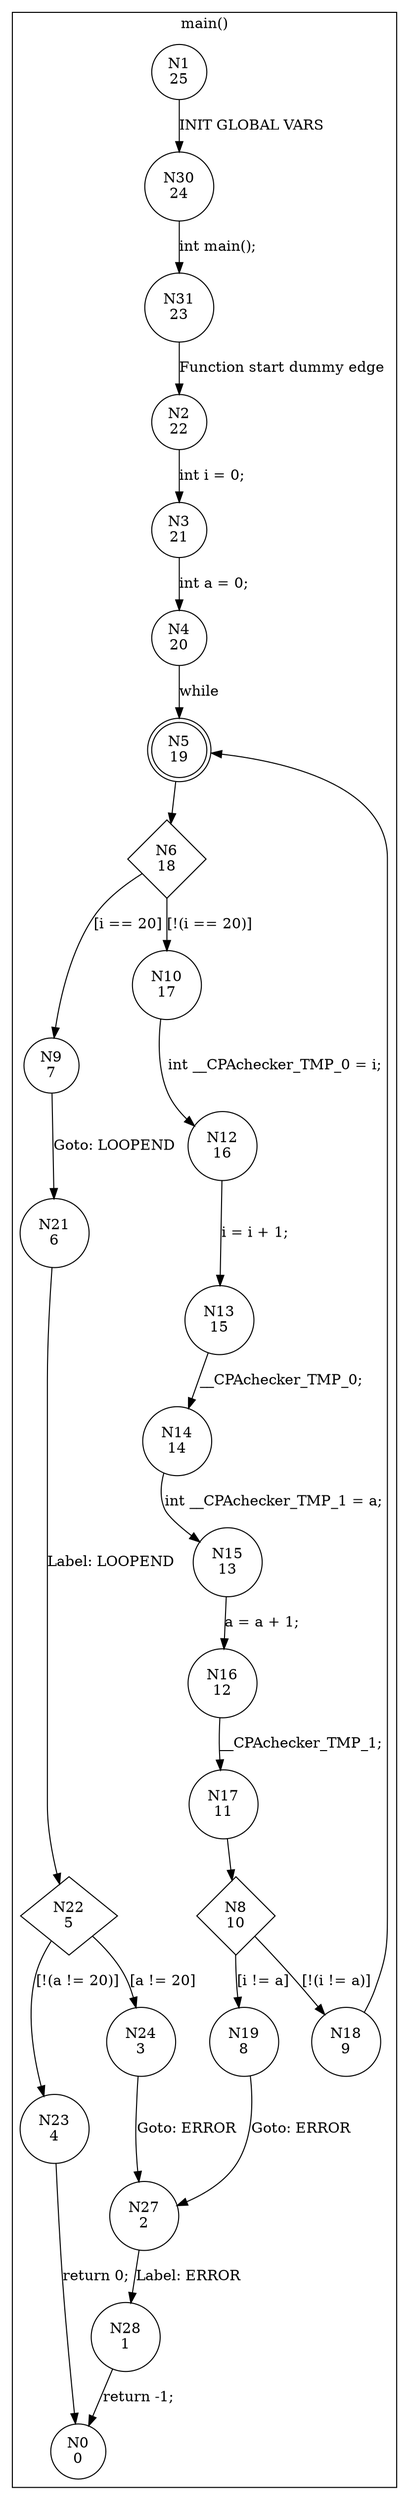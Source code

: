 digraph CFA {
1 [shape="circle" label="N1\n25"]
30 [shape="circle" label="N30\n24"]
31 [shape="circle" label="N31\n23"]
2 [shape="circle" label="N2\n22"]
3 [shape="circle" label="N3\n21"]
4 [shape="circle" label="N4\n20"]
5 [shape="doublecircle" label="N5\n19"]
6 [shape="diamond" label="N6\n18"]
10 [shape="circle" label="N10\n17"]
12 [shape="circle" label="N12\n16"]
13 [shape="circle" label="N13\n15"]
14 [shape="circle" label="N14\n14"]
15 [shape="circle" label="N15\n13"]
16 [shape="circle" label="N16\n12"]
17 [shape="circle" label="N17\n11"]
8 [shape="diamond" label="N8\n10"]
18 [shape="circle" label="N18\n9"]
19 [shape="circle" label="N19\n8"]
27 [shape="circle" label="N27\n2"]
28 [shape="circle" label="N28\n1"]
0 [shape="circle" label="N0\n0"]
9 [shape="circle" label="N9\n7"]
21 [shape="circle" label="N21\n6"]
22 [shape="diamond" label="N22\n5"]
23 [shape="circle" label="N23\n4"]
24 [shape="circle" label="N24\n3"]
node [shape="circle"]
subgraph cluster_main {
label="main()"
1 -> 30 [label="INIT GLOBAL VARS"]
30 -> 31 [label="int main();"]
31 -> 2 [label="Function start dummy edge"]
2 -> 3 [label="int i = 0;"]
3 -> 4 [label="int a = 0;"]
4 -> 5 [label="while"]
5 -> 6 [label=""]
6 -> 9 [label="[i == 20]"]
6 -> 10 [label="[!(i == 20)]"]
10 -> 12 [label="int __CPAchecker_TMP_0 = i;"]
12 -> 13 [label="i = i + 1;"]
13 -> 14 [label="__CPAchecker_TMP_0;"]
14 -> 15 [label="int __CPAchecker_TMP_1 = a;"]
15 -> 16 [label="a = a + 1;"]
16 -> 17 [label="__CPAchecker_TMP_1;"]
17 -> 8 [label=""]
8 -> 19 [label="[i != a]"]
8 -> 18 [label="[!(i != a)]"]
18 -> 5 [label=""]
19 -> 27 [label="Goto: ERROR"]
27 -> 28 [label="Label: ERROR"]
28 -> 0 [label="return -1;"]
9 -> 21 [label="Goto: LOOPEND"]
21 -> 22 [label="Label: LOOPEND"]
22 -> 24 [label="[a != 20]"]
22 -> 23 [label="[!(a != 20)]"]
23 -> 0 [label="return 0;"]
24 -> 27 [label="Goto: ERROR"]}
}